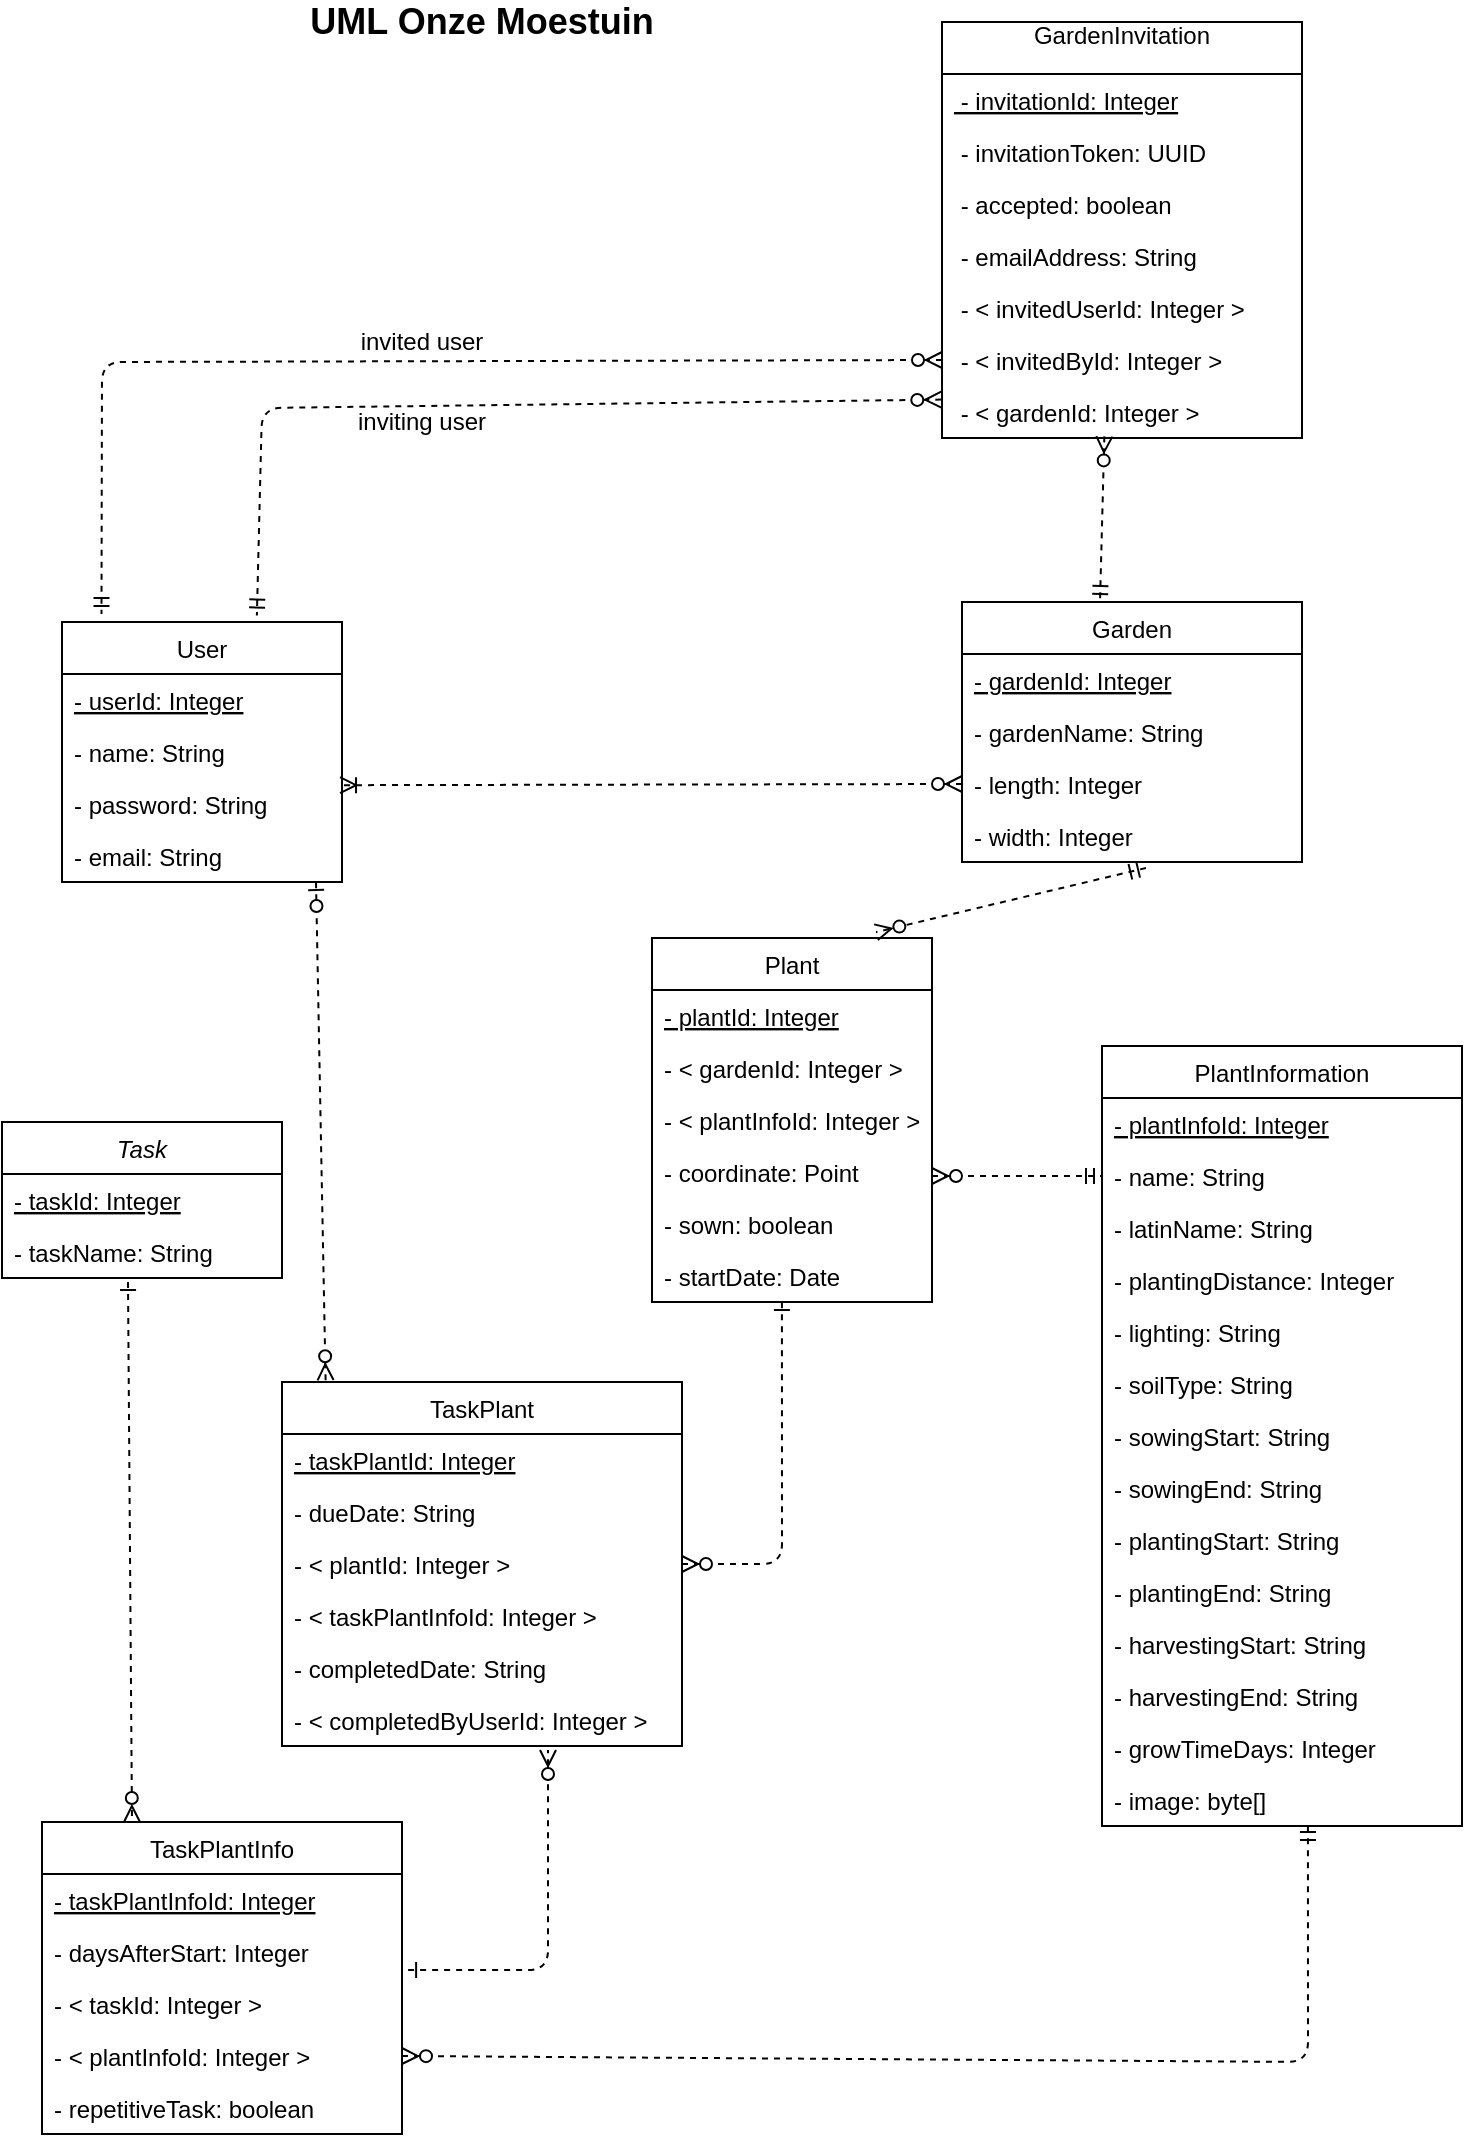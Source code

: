 <mxfile version="12.6.7" type="device"><diagram id="UogSrCtIEShTxzyLjX_1" name="Page-1"><mxGraphModel dx="1422" dy="1853" grid="1" gridSize="10" guides="1" tooltips="1" connect="1" arrows="1" fold="1" page="1" pageScale="1" pageWidth="850" pageHeight="1100" math="0" shadow="0"><root><mxCell id="0"/><mxCell id="1" parent="0"/><mxCell id="djUTZAOE7deF9iOS-QQW-1" value="User" style="swimlane;fontStyle=0;childLayout=stackLayout;horizontal=1;startSize=26;fillColor=none;horizontalStack=0;resizeParent=1;resizeParentMax=0;resizeLast=0;collapsible=1;marginBottom=0;" parent="1" vertex="1"><mxGeometry x="60" y="300" width="140" height="130" as="geometry"/></mxCell><mxCell id="djUTZAOE7deF9iOS-QQW-2" value="- userId: Integer" style="text;strokeColor=none;fillColor=none;align=left;verticalAlign=top;spacingLeft=4;spacingRight=4;overflow=hidden;rotatable=0;points=[[0,0.5],[1,0.5]];portConstraint=eastwest;fontStyle=4" parent="djUTZAOE7deF9iOS-QQW-1" vertex="1"><mxGeometry y="26" width="140" height="26" as="geometry"/></mxCell><mxCell id="djUTZAOE7deF9iOS-QQW-3" value="- name: String" style="text;strokeColor=none;fillColor=none;align=left;verticalAlign=top;spacingLeft=4;spacingRight=4;overflow=hidden;rotatable=0;points=[[0,0.5],[1,0.5]];portConstraint=eastwest;" parent="djUTZAOE7deF9iOS-QQW-1" vertex="1"><mxGeometry y="52" width="140" height="26" as="geometry"/></mxCell><mxCell id="djUTZAOE7deF9iOS-QQW-4" value="- password: String" style="text;strokeColor=none;fillColor=none;align=left;verticalAlign=top;spacingLeft=4;spacingRight=4;overflow=hidden;rotatable=0;points=[[0,0.5],[1,0.5]];portConstraint=eastwest;" parent="djUTZAOE7deF9iOS-QQW-1" vertex="1"><mxGeometry y="78" width="140" height="26" as="geometry"/></mxCell><mxCell id="3kXvqW-zchwsD1pzAPGb-5" value="- email: String" style="text;strokeColor=none;fillColor=none;align=left;verticalAlign=top;spacingLeft=4;spacingRight=4;overflow=hidden;rotatable=0;points=[[0,0.5],[1,0.5]];portConstraint=eastwest;labelBackgroundColor=none;" parent="djUTZAOE7deF9iOS-QQW-1" vertex="1"><mxGeometry y="104" width="140" height="26" as="geometry"/></mxCell><mxCell id="djUTZAOE7deF9iOS-QQW-5" value="Garden" style="swimlane;fontStyle=0;childLayout=stackLayout;horizontal=1;startSize=26;fillColor=none;horizontalStack=0;resizeParent=1;resizeParentMax=0;resizeLast=0;collapsible=1;marginBottom=0;resizeHeight=1;resizeWidth=1;" parent="1" vertex="1"><mxGeometry x="510" y="290" width="170" height="130" as="geometry"><mxRectangle x="480" y="150" width="70" height="26" as="alternateBounds"/></mxGeometry></mxCell><mxCell id="djUTZAOE7deF9iOS-QQW-6" value="- gardenId: Integer" style="text;strokeColor=none;fillColor=none;align=left;verticalAlign=top;spacingLeft=4;spacingRight=4;overflow=hidden;rotatable=0;points=[[0,0.5],[1,0.5]];portConstraint=eastwest;fontStyle=4" parent="djUTZAOE7deF9iOS-QQW-5" vertex="1"><mxGeometry y="26" width="170" height="26" as="geometry"/></mxCell><mxCell id="3kXvqW-zchwsD1pzAPGb-44" value="- gardenName: String" style="text;strokeColor=none;fillColor=none;align=left;verticalAlign=top;spacingLeft=4;spacingRight=4;overflow=hidden;rotatable=0;points=[[0,0.5],[1,0.5]];portConstraint=eastwest;" parent="djUTZAOE7deF9iOS-QQW-5" vertex="1"><mxGeometry y="52" width="170" height="26" as="geometry"/></mxCell><mxCell id="djUTZAOE7deF9iOS-QQW-7" value="- length: Integer" style="text;strokeColor=none;fillColor=none;align=left;verticalAlign=top;spacingLeft=4;spacingRight=4;overflow=hidden;rotatable=0;points=[[0,0.5],[1,0.5]];portConstraint=eastwest;" parent="djUTZAOE7deF9iOS-QQW-5" vertex="1"><mxGeometry y="78" width="170" height="26" as="geometry"/></mxCell><mxCell id="djUTZAOE7deF9iOS-QQW-23" value="- width: Integer" style="text;strokeColor=none;fillColor=none;align=left;verticalAlign=top;spacingLeft=4;spacingRight=4;overflow=hidden;rotatable=0;points=[[0,0.5],[1,0.5]];portConstraint=eastwest;" parent="djUTZAOE7deF9iOS-QQW-5" vertex="1"><mxGeometry y="104" width="170" height="26" as="geometry"/></mxCell><mxCell id="djUTZAOE7deF9iOS-QQW-35" value="PlantInformation" style="swimlane;fontStyle=0;childLayout=stackLayout;horizontal=1;startSize=26;fillColor=none;horizontalStack=0;resizeParent=1;resizeParentMax=0;resizeLast=0;collapsible=1;marginBottom=0;" parent="1" vertex="1"><mxGeometry x="580" y="512" width="180" height="390" as="geometry"/></mxCell><mxCell id="djUTZAOE7deF9iOS-QQW-36" value="- plantInfoId: Integer" style="text;strokeColor=none;fillColor=none;align=left;verticalAlign=top;spacingLeft=4;spacingRight=4;overflow=hidden;rotatable=0;points=[[0,0.5],[1,0.5]];portConstraint=eastwest;fontStyle=4" parent="djUTZAOE7deF9iOS-QQW-35" vertex="1"><mxGeometry y="26" width="180" height="26" as="geometry"/></mxCell><mxCell id="3kXvqW-zchwsD1pzAPGb-3" value="- name: String" style="text;strokeColor=none;fillColor=none;align=left;verticalAlign=top;spacingLeft=4;spacingRight=4;overflow=hidden;rotatable=0;points=[[0,0.5],[1,0.5]];portConstraint=eastwest;" parent="djUTZAOE7deF9iOS-QQW-35" vertex="1"><mxGeometry y="52" width="180" height="26" as="geometry"/></mxCell><mxCell id="djUTZAOE7deF9iOS-QQW-37" value="- latinName: String" style="text;strokeColor=none;fillColor=none;align=left;verticalAlign=top;spacingLeft=4;spacingRight=4;overflow=hidden;rotatable=0;points=[[0,0.5],[1,0.5]];portConstraint=eastwest;" parent="djUTZAOE7deF9iOS-QQW-35" vertex="1"><mxGeometry y="78" width="180" height="26" as="geometry"/></mxCell><mxCell id="djUTZAOE7deF9iOS-QQW-38" value="- plantingDistance: Integer" style="text;strokeColor=none;fillColor=none;align=left;verticalAlign=top;spacingLeft=4;spacingRight=4;overflow=hidden;rotatable=0;points=[[0,0.5],[1,0.5]];portConstraint=eastwest;" parent="djUTZAOE7deF9iOS-QQW-35" vertex="1"><mxGeometry y="104" width="180" height="26" as="geometry"/></mxCell><mxCell id="djUTZAOE7deF9iOS-QQW-39" value="- lighting: String" style="text;strokeColor=none;fillColor=none;align=left;verticalAlign=top;spacingLeft=4;spacingRight=4;overflow=hidden;rotatable=0;points=[[0,0.5],[1,0.5]];portConstraint=eastwest;" parent="djUTZAOE7deF9iOS-QQW-35" vertex="1"><mxGeometry y="130" width="180" height="26" as="geometry"/></mxCell><mxCell id="djUTZAOE7deF9iOS-QQW-40" value="- soilType: String" style="text;strokeColor=none;fillColor=none;align=left;verticalAlign=top;spacingLeft=4;spacingRight=4;overflow=hidden;rotatable=0;points=[[0,0.5],[1,0.5]];portConstraint=eastwest;" parent="djUTZAOE7deF9iOS-QQW-35" vertex="1"><mxGeometry y="156" width="180" height="26" as="geometry"/></mxCell><mxCell id="djUTZAOE7deF9iOS-QQW-41" value="- sowingStart: String" style="text;strokeColor=none;fillColor=none;align=left;verticalAlign=top;spacingLeft=4;spacingRight=4;overflow=hidden;rotatable=0;points=[[0,0.5],[1,0.5]];portConstraint=eastwest;" parent="djUTZAOE7deF9iOS-QQW-35" vertex="1"><mxGeometry y="182" width="180" height="26" as="geometry"/></mxCell><mxCell id="djUTZAOE7deF9iOS-QQW-43" value="- sowingEnd: String" style="text;strokeColor=none;fillColor=none;align=left;verticalAlign=top;spacingLeft=4;spacingRight=4;overflow=hidden;rotatable=0;points=[[0,0.5],[1,0.5]];portConstraint=eastwest;" parent="djUTZAOE7deF9iOS-QQW-35" vertex="1"><mxGeometry y="208" width="180" height="26" as="geometry"/></mxCell><mxCell id="djUTZAOE7deF9iOS-QQW-44" value="- plantingStart: String" style="text;strokeColor=none;fillColor=none;align=left;verticalAlign=top;spacingLeft=4;spacingRight=4;overflow=hidden;rotatable=0;points=[[0,0.5],[1,0.5]];portConstraint=eastwest;" parent="djUTZAOE7deF9iOS-QQW-35" vertex="1"><mxGeometry y="234" width="180" height="26" as="geometry"/></mxCell><mxCell id="djUTZAOE7deF9iOS-QQW-45" value="- plantingEnd: String" style="text;strokeColor=none;fillColor=none;align=left;verticalAlign=top;spacingLeft=4;spacingRight=4;overflow=hidden;rotatable=0;points=[[0,0.5],[1,0.5]];portConstraint=eastwest;" parent="djUTZAOE7deF9iOS-QQW-35" vertex="1"><mxGeometry y="260" width="180" height="26" as="geometry"/></mxCell><mxCell id="djUTZAOE7deF9iOS-QQW-46" value="- harvestingStart: String" style="text;strokeColor=none;fillColor=none;align=left;verticalAlign=top;spacingLeft=4;spacingRight=4;overflow=hidden;rotatable=0;points=[[0,0.5],[1,0.5]];portConstraint=eastwest;" parent="djUTZAOE7deF9iOS-QQW-35" vertex="1"><mxGeometry y="286" width="180" height="26" as="geometry"/></mxCell><mxCell id="djUTZAOE7deF9iOS-QQW-47" value="- harvestingEnd: String" style="text;strokeColor=none;fillColor=none;align=left;verticalAlign=top;spacingLeft=4;spacingRight=4;overflow=hidden;rotatable=0;points=[[0,0.5],[1,0.5]];portConstraint=eastwest;" parent="djUTZAOE7deF9iOS-QQW-35" vertex="1"><mxGeometry y="312" width="180" height="26" as="geometry"/></mxCell><mxCell id="djUTZAOE7deF9iOS-QQW-88" value="- growTimeDays: Integer" style="text;strokeColor=none;fillColor=none;align=left;verticalAlign=top;spacingLeft=4;spacingRight=4;overflow=hidden;rotatable=0;points=[[0,0.5],[1,0.5]];portConstraint=eastwest;" parent="djUTZAOE7deF9iOS-QQW-35" vertex="1"><mxGeometry y="338" width="180" height="26" as="geometry"/></mxCell><mxCell id="djUTZAOE7deF9iOS-QQW-75" value="- image: byte[]&#xA;" style="text;strokeColor=none;fillColor=none;align=left;verticalAlign=top;spacingLeft=4;spacingRight=4;overflow=hidden;rotatable=0;points=[[0,0.5],[1,0.5]];portConstraint=eastwest;labelBackgroundColor=none;" parent="djUTZAOE7deF9iOS-QQW-35" vertex="1"><mxGeometry y="364" width="180" height="26" as="geometry"/></mxCell><mxCell id="djUTZAOE7deF9iOS-QQW-49" value="Plant" style="swimlane;fontStyle=0;childLayout=stackLayout;horizontal=1;startSize=26;fillColor=none;horizontalStack=0;resizeParent=1;resizeParentMax=0;resizeLast=0;collapsible=1;marginBottom=0;" parent="1" vertex="1"><mxGeometry x="355" y="458" width="140" height="182" as="geometry"/></mxCell><mxCell id="djUTZAOE7deF9iOS-QQW-50" value="- plantId: Integer" style="text;strokeColor=none;fillColor=none;align=left;verticalAlign=top;spacingLeft=4;spacingRight=4;overflow=hidden;rotatable=0;points=[[0,0.5],[1,0.5]];portConstraint=eastwest;fontStyle=4" parent="djUTZAOE7deF9iOS-QQW-49" vertex="1"><mxGeometry y="26" width="140" height="26" as="geometry"/></mxCell><mxCell id="djUTZAOE7deF9iOS-QQW-51" value="- &lt; gardenId: Integer &gt;" style="text;strokeColor=none;fillColor=none;align=left;verticalAlign=top;spacingLeft=4;spacingRight=4;overflow=hidden;rotatable=0;points=[[0,0.5],[1,0.5]];portConstraint=eastwest;fontStyle=0" parent="djUTZAOE7deF9iOS-QQW-49" vertex="1"><mxGeometry y="52" width="140" height="26" as="geometry"/></mxCell><mxCell id="djUTZAOE7deF9iOS-QQW-53" value="- &lt; plantInfoId: Integer &gt;" style="text;strokeColor=none;fillColor=none;align=left;verticalAlign=top;spacingLeft=4;spacingRight=4;overflow=hidden;rotatable=0;points=[[0,0.5],[1,0.5]];portConstraint=eastwest;" parent="djUTZAOE7deF9iOS-QQW-49" vertex="1"><mxGeometry y="78" width="140" height="26" as="geometry"/></mxCell><mxCell id="djUTZAOE7deF9iOS-QQW-54" value="- coordinate: Point" style="text;strokeColor=none;fillColor=none;align=left;verticalAlign=top;spacingLeft=4;spacingRight=4;overflow=hidden;rotatable=0;points=[[0,0.5],[1,0.5]];portConstraint=eastwest;" parent="djUTZAOE7deF9iOS-QQW-49" vertex="1"><mxGeometry y="104" width="140" height="26" as="geometry"/></mxCell><mxCell id="djUTZAOE7deF9iOS-QQW-55" value="- sown: boolean" style="text;strokeColor=none;fillColor=none;align=left;verticalAlign=top;spacingLeft=4;spacingRight=4;overflow=hidden;rotatable=0;points=[[0,0.5],[1,0.5]];portConstraint=eastwest;" parent="djUTZAOE7deF9iOS-QQW-49" vertex="1"><mxGeometry y="130" width="140" height="26" as="geometry"/></mxCell><mxCell id="djUTZAOE7deF9iOS-QQW-57" value="- startDate: Date" style="text;strokeColor=none;fillColor=none;align=left;verticalAlign=top;spacingLeft=4;spacingRight=4;overflow=hidden;rotatable=0;points=[[0,0.5],[1,0.5]];portConstraint=eastwest;" parent="djUTZAOE7deF9iOS-QQW-49" vertex="1"><mxGeometry y="156" width="140" height="26" as="geometry"/></mxCell><mxCell id="djUTZAOE7deF9iOS-QQW-69" value="TaskPlant" style="swimlane;fontStyle=0;childLayout=stackLayout;horizontal=1;startSize=26;fillColor=none;horizontalStack=0;resizeParent=1;resizeParentMax=0;resizeLast=0;collapsible=1;marginBottom=0;" parent="1" vertex="1"><mxGeometry x="170" y="680" width="200" height="182" as="geometry"/></mxCell><mxCell id="djUTZAOE7deF9iOS-QQW-73" value="- taskPlantId: Integer" style="text;strokeColor=none;fillColor=none;align=left;verticalAlign=top;spacingLeft=4;spacingRight=4;overflow=hidden;rotatable=0;points=[[0,0.5],[1,0.5]];portConstraint=eastwest;fontStyle=4" parent="djUTZAOE7deF9iOS-QQW-69" vertex="1"><mxGeometry y="26" width="200" height="26" as="geometry"/></mxCell><mxCell id="3kXvqW-zchwsD1pzAPGb-43" value="- dueDate: String" style="text;strokeColor=none;fillColor=none;align=left;verticalAlign=top;spacingLeft=4;spacingRight=4;overflow=hidden;rotatable=0;points=[[0,0.5],[1,0.5]];portConstraint=eastwest;" parent="djUTZAOE7deF9iOS-QQW-69" vertex="1"><mxGeometry y="52" width="200" height="26" as="geometry"/></mxCell><mxCell id="202ROL2g0Z5YYktpvUlY-7" value="- &lt; plantId: Integer &gt;" style="text;strokeColor=none;fillColor=none;align=left;verticalAlign=top;spacingLeft=4;spacingRight=4;overflow=hidden;rotatable=0;points=[[0,0.5],[1,0.5]];portConstraint=eastwest;" parent="djUTZAOE7deF9iOS-QQW-69" vertex="1"><mxGeometry y="78" width="200" height="26" as="geometry"/></mxCell><mxCell id="202ROL2g0Z5YYktpvUlY-8" value="- &lt; taskPlantInfoId: Integer &gt;" style="text;strokeColor=none;fillColor=none;align=left;verticalAlign=top;spacingLeft=4;spacingRight=4;overflow=hidden;rotatable=0;points=[[0,0.5],[1,0.5]];portConstraint=eastwest;" parent="djUTZAOE7deF9iOS-QQW-69" vertex="1"><mxGeometry y="104" width="200" height="26" as="geometry"/></mxCell><mxCell id="202ROL2g0Z5YYktpvUlY-9" value="- completedDate: String" style="text;strokeColor=none;fillColor=none;align=left;verticalAlign=top;spacingLeft=4;spacingRight=4;overflow=hidden;rotatable=0;points=[[0,0.5],[1,0.5]];portConstraint=eastwest;" parent="djUTZAOE7deF9iOS-QQW-69" vertex="1"><mxGeometry y="130" width="200" height="26" as="geometry"/></mxCell><mxCell id="202ROL2g0Z5YYktpvUlY-10" value="- &lt; completedByUserId: Integer &gt;" style="text;strokeColor=none;fillColor=none;align=left;verticalAlign=top;spacingLeft=4;spacingRight=4;overflow=hidden;rotatable=0;points=[[0,0.5],[1,0.5]];portConstraint=eastwest;" parent="djUTZAOE7deF9iOS-QQW-69" vertex="1"><mxGeometry y="156" width="200" height="26" as="geometry"/></mxCell><mxCell id="3kXvqW-zchwsD1pzAPGb-6" value="TaskPlantInfo" style="swimlane;fontStyle=0;childLayout=stackLayout;horizontal=1;startSize=26;fillColor=none;horizontalStack=0;resizeParent=1;resizeParentMax=0;resizeLast=0;collapsible=1;marginBottom=0;labelBackgroundColor=none;" parent="1" vertex="1"><mxGeometry x="50" y="900" width="180" height="156" as="geometry"/></mxCell><mxCell id="3kXvqW-zchwsD1pzAPGb-8" value="- taskPlantInfoId: Integer" style="text;strokeColor=none;fillColor=none;align=left;verticalAlign=top;spacingLeft=4;spacingRight=4;overflow=hidden;rotatable=0;points=[[0,0.5],[1,0.5]];portConstraint=eastwest;fontStyle=4" parent="3kXvqW-zchwsD1pzAPGb-6" vertex="1"><mxGeometry y="26" width="180" height="26" as="geometry"/></mxCell><mxCell id="202ROL2g0Z5YYktpvUlY-2" value="- daysAfterStart: Integer" style="text;strokeColor=none;fillColor=none;align=left;verticalAlign=top;spacingLeft=4;spacingRight=4;overflow=hidden;rotatable=0;points=[[0,0.5],[1,0.5]];portConstraint=eastwest;" parent="3kXvqW-zchwsD1pzAPGb-6" vertex="1"><mxGeometry y="52" width="180" height="26" as="geometry"/></mxCell><mxCell id="202ROL2g0Z5YYktpvUlY-3" value="- &lt; taskId: Integer &gt;" style="text;strokeColor=none;fillColor=none;align=left;verticalAlign=top;spacingLeft=4;spacingRight=4;overflow=hidden;rotatable=0;points=[[0,0.5],[1,0.5]];portConstraint=eastwest;" parent="3kXvqW-zchwsD1pzAPGb-6" vertex="1"><mxGeometry y="78" width="180" height="26" as="geometry"/></mxCell><mxCell id="202ROL2g0Z5YYktpvUlY-4" value="- &lt; plantInfoId: Integer &gt;" style="text;strokeColor=none;fillColor=none;align=left;verticalAlign=top;spacingLeft=4;spacingRight=4;overflow=hidden;rotatable=0;points=[[0,0.5],[1,0.5]];portConstraint=eastwest;" parent="3kXvqW-zchwsD1pzAPGb-6" vertex="1"><mxGeometry y="104" width="180" height="26" as="geometry"/></mxCell><mxCell id="202ROL2g0Z5YYktpvUlY-13" value="- repetitiveTask: boolean" style="text;strokeColor=none;fillColor=none;align=left;verticalAlign=top;spacingLeft=4;spacingRight=4;overflow=hidden;rotatable=0;points=[[0,0.5],[1,0.5]];portConstraint=eastwest;" parent="3kXvqW-zchwsD1pzAPGb-6" vertex="1"><mxGeometry y="130" width="180" height="26" as="geometry"/></mxCell><mxCell id="3kXvqW-zchwsD1pzAPGb-18" value="" style="fontSize=12;html=1;endArrow=ERoneToMany;startArrow=ERzeroToMany;exitX=0;exitY=0.5;exitDx=0;exitDy=0;dashed=1;entryX=0.993;entryY=0.138;entryDx=0;entryDy=0;entryPerimeter=0;" parent="1" source="djUTZAOE7deF9iOS-QQW-7" target="djUTZAOE7deF9iOS-QQW-4" edge="1"><mxGeometry width="100" height="100" relative="1" as="geometry"><mxPoint x="340" y="390" as="sourcePoint"/><mxPoint x="203" y="361" as="targetPoint"/></mxGeometry></mxCell><mxCell id="3kXvqW-zchwsD1pzAPGb-21" value="" style="fontSize=12;html=1;endArrow=ERzeroToMany;startArrow=ERmandOne;exitX=0.541;exitY=1.115;exitDx=0;exitDy=0;exitPerimeter=0;dashed=1;rounded=0;entryX=0.8;entryY=-0.016;entryDx=0;entryDy=0;entryPerimeter=0;" parent="1" source="djUTZAOE7deF9iOS-QQW-23" target="djUTZAOE7deF9iOS-QQW-49" edge="1"><mxGeometry width="100" height="100" relative="1" as="geometry"><mxPoint x="260" y="500" as="sourcePoint"/><mxPoint x="510" y="470" as="targetPoint"/><Array as="points"/></mxGeometry></mxCell><mxCell id="3kXvqW-zchwsD1pzAPGb-27" value="" style="fontSize=12;html=1;endArrow=ERmandOne;dashed=1;startArrow=ERzeroToMany;startFill=1;entryX=0;entryY=0.5;entryDx=0;entryDy=0;" parent="1" target="3kXvqW-zchwsD1pzAPGb-3" edge="1"><mxGeometry width="100" height="100" relative="1" as="geometry"><mxPoint x="495" y="577" as="sourcePoint"/><mxPoint x="580" y="674" as="targetPoint"/></mxGeometry></mxCell><mxCell id="3kXvqW-zchwsD1pzAPGb-30" value="" style="fontSize=12;html=1;endArrow=ERmandOne;exitX=1;exitY=0.5;exitDx=0;exitDy=0;dashed=1;startArrow=ERzeroToMany;startFill=1;entryX=0.572;entryY=0.962;entryDx=0;entryDy=0;entryPerimeter=0;" parent="1" source="202ROL2g0Z5YYktpvUlY-4" target="djUTZAOE7deF9iOS-QQW-75" edge="1"><mxGeometry width="100" height="100" relative="1" as="geometry"><mxPoint x="370" y="850" as="sourcePoint"/><mxPoint x="577" y="789" as="targetPoint"/><Array as="points"><mxPoint x="683" y="1020"/></Array></mxGeometry></mxCell><mxCell id="3kXvqW-zchwsD1pzAPGb-32" value="" style="fontSize=12;html=1;endArrow=ERone;endFill=1;dashed=1;entryX=0.464;entryY=1;entryDx=0;entryDy=0;entryPerimeter=0;startArrow=ERzeroToMany;startFill=1;" parent="1" source="djUTZAOE7deF9iOS-QQW-69" target="djUTZAOE7deF9iOS-QQW-57" edge="1"><mxGeometry width="100" height="100" relative="1" as="geometry"><mxPoint x="350" y="1000" as="sourcePoint"/><mxPoint x="430" y="670" as="targetPoint"/><Array as="points"><mxPoint x="420" y="771"/></Array></mxGeometry></mxCell><mxCell id="3kXvqW-zchwsD1pzAPGb-33" value="Task" style="swimlane;fontStyle=2;childLayout=stackLayout;horizontal=1;startSize=26;fillColor=none;horizontalStack=0;resizeParent=1;resizeParentMax=0;resizeLast=0;collapsible=1;marginBottom=0;labelBackgroundColor=none;" parent="1" vertex="1"><mxGeometry x="30" y="550" width="140" height="78" as="geometry"/></mxCell><mxCell id="3kXvqW-zchwsD1pzAPGb-34" value="- taskId: Integer" style="text;strokeColor=none;fillColor=none;align=left;verticalAlign=top;spacingLeft=4;spacingRight=4;overflow=hidden;rotatable=0;points=[[0,0.5],[1,0.5]];portConstraint=eastwest;fontStyle=4" parent="3kXvqW-zchwsD1pzAPGb-33" vertex="1"><mxGeometry y="26" width="140" height="26" as="geometry"/></mxCell><mxCell id="3kXvqW-zchwsD1pzAPGb-35" value="- taskName: String" style="text;strokeColor=none;fillColor=none;align=left;verticalAlign=top;spacingLeft=4;spacingRight=4;overflow=hidden;rotatable=0;points=[[0,0.5],[1,0.5]];portConstraint=eastwest;" parent="3kXvqW-zchwsD1pzAPGb-33" vertex="1"><mxGeometry y="52" width="140" height="26" as="geometry"/></mxCell><mxCell id="3kXvqW-zchwsD1pzAPGb-40" value="&lt;b style=&quot;font-size: 18px;&quot;&gt;UML Onze Moestuin&lt;/b&gt;" style="text;html=1;strokeColor=none;fillColor=none;align=center;verticalAlign=middle;whiteSpace=wrap;rounded=0;labelBackgroundColor=none;fontSize=18;" parent="1" vertex="1"><mxGeometry x="125" y="-10" width="290" height="20" as="geometry"/></mxCell><mxCell id="202ROL2g0Z5YYktpvUlY-6" value="" style="fontSize=12;html=1;endArrow=ERzeroToMany;startArrow=ERone;entryX=0.25;entryY=0;entryDx=0;entryDy=0;exitX=0.45;exitY=1.077;exitDx=0;exitDy=0;exitPerimeter=0;dashed=1;startFill=0;" parent="1" source="3kXvqW-zchwsD1pzAPGb-35" target="3kXvqW-zchwsD1pzAPGb-6" edge="1"><mxGeometry width="100" height="100" relative="1" as="geometry"><mxPoint x="90" y="740" as="sourcePoint"/><mxPoint x="190" y="640" as="targetPoint"/></mxGeometry></mxCell><mxCell id="202ROL2g0Z5YYktpvUlY-12" value="" style="fontSize=12;html=1;endArrow=ERzeroToMany;startArrow=ERone;dashed=1;exitX=1.017;exitY=-0.154;exitDx=0;exitDy=0;exitPerimeter=0;startFill=0;" parent="1" source="202ROL2g0Z5YYktpvUlY-3" edge="1"><mxGeometry width="100" height="100" relative="1" as="geometry"><mxPoint x="270" y="990" as="sourcePoint"/><mxPoint x="303" y="864" as="targetPoint"/><Array as="points"><mxPoint x="303" y="974"/><mxPoint x="303" y="864"/><mxPoint x="303" y="880"/></Array></mxGeometry></mxCell><mxCell id="YOwr9WRY-ptLIcyEz-L3-1" value="GardenInvitation&#xA;" style="swimlane;fontStyle=0;childLayout=stackLayout;horizontal=1;startSize=26;fillColor=none;horizontalStack=0;resizeParent=1;resizeParentMax=0;resizeLast=0;collapsible=1;marginBottom=0;" parent="1" vertex="1"><mxGeometry x="500" width="180" height="208" as="geometry"/></mxCell><mxCell id="YOwr9WRY-ptLIcyEz-L3-2" value=" - invitationId: Integer" style="text;strokeColor=none;fillColor=none;align=left;verticalAlign=top;spacingLeft=4;spacingRight=4;overflow=hidden;rotatable=0;points=[[0,0.5],[1,0.5]];portConstraint=eastwest;fontStyle=4" parent="YOwr9WRY-ptLIcyEz-L3-1" vertex="1"><mxGeometry y="26" width="180" height="26" as="geometry"/></mxCell><mxCell id="YDl4qql3Bpwbh7ETJHwB-7" value=" - invitationToken: UUID" style="text;strokeColor=none;fillColor=none;align=left;verticalAlign=top;spacingLeft=4;spacingRight=4;overflow=hidden;rotatable=0;points=[[0,0.5],[1,0.5]];portConstraint=eastwest;" parent="YOwr9WRY-ptLIcyEz-L3-1" vertex="1"><mxGeometry y="52" width="180" height="26" as="geometry"/></mxCell><mxCell id="YOwr9WRY-ptLIcyEz-L3-3" value=" - accepted: boolean" style="text;strokeColor=none;fillColor=none;align=left;verticalAlign=top;spacingLeft=4;spacingRight=4;overflow=hidden;rotatable=0;points=[[0,0.5],[1,0.5]];portConstraint=eastwest;" parent="YOwr9WRY-ptLIcyEz-L3-1" vertex="1"><mxGeometry y="78" width="180" height="26" as="geometry"/></mxCell><mxCell id="YOwr9WRY-ptLIcyEz-L3-4" value=" - emailAddress: String" style="text;strokeColor=none;fillColor=none;align=left;verticalAlign=top;spacingLeft=4;spacingRight=4;overflow=hidden;rotatable=0;points=[[0,0.5],[1,0.5]];portConstraint=eastwest;" parent="YOwr9WRY-ptLIcyEz-L3-1" vertex="1"><mxGeometry y="104" width="180" height="26" as="geometry"/></mxCell><mxCell id="YOwr9WRY-ptLIcyEz-L3-5" value=" - &lt; invitedUserId: Integer &gt;" style="text;strokeColor=none;fillColor=none;align=left;verticalAlign=top;spacingLeft=4;spacingRight=4;overflow=hidden;rotatable=0;points=[[0,0.5],[1,0.5]];portConstraint=eastwest;" parent="YOwr9WRY-ptLIcyEz-L3-1" vertex="1"><mxGeometry y="130" width="180" height="26" as="geometry"/></mxCell><mxCell id="YOwr9WRY-ptLIcyEz-L3-6" value=" - &lt; invitedById: Integer &gt;" style="text;strokeColor=none;fillColor=none;align=left;verticalAlign=top;spacingLeft=4;spacingRight=4;overflow=hidden;rotatable=0;points=[[0,0.5],[1,0.5]];portConstraint=eastwest;" parent="YOwr9WRY-ptLIcyEz-L3-1" vertex="1"><mxGeometry y="156" width="180" height="26" as="geometry"/></mxCell><mxCell id="YOwr9WRY-ptLIcyEz-L3-7" value=" - &lt; gardenId: Integer &gt;" style="text;strokeColor=none;fillColor=none;align=left;verticalAlign=top;spacingLeft=4;spacingRight=4;overflow=hidden;rotatable=0;points=[[0,0.5],[1,0.5]];portConstraint=eastwest;" parent="YOwr9WRY-ptLIcyEz-L3-1" vertex="1"><mxGeometry y="182" width="180" height="26" as="geometry"/></mxCell><mxCell id="YOwr9WRY-ptLIcyEz-L3-8" value="" style="fontSize=12;html=1;endArrow=ERmandOne;dashed=1;startArrow=ERzeroToMany;startFill=1;exitX=-0.002;exitY=0.262;exitDx=0;exitDy=0;entryX=0.696;entryY=-0.025;entryDx=0;entryDy=0;entryPerimeter=0;exitPerimeter=0;" parent="1" source="YOwr9WRY-ptLIcyEz-L3-7" target="djUTZAOE7deF9iOS-QQW-1" edge="1"><mxGeometry width="100" height="100" relative="1" as="geometry"><mxPoint x="500" y="90" as="sourcePoint"/><mxPoint x="70" y="193" as="targetPoint"/><Array as="points"><mxPoint x="160" y="193"/></Array></mxGeometry></mxCell><mxCell id="phoCnEdtSvXrXIgbBBjo-1" value="" style="fontSize=12;html=1;endArrow=ERmandOne;dashed=1;startArrow=ERzeroToMany;startFill=1;exitX=0;exitY=0.5;exitDx=0;exitDy=0;entryX=0.141;entryY=-0.031;entryDx=0;entryDy=0;entryPerimeter=0;" parent="1" source="YOwr9WRY-ptLIcyEz-L3-6" target="djUTZAOE7deF9iOS-QQW-1" edge="1"><mxGeometry width="100" height="100" relative="1" as="geometry"><mxPoint x="500" y="170" as="sourcePoint"/><mxPoint x="70" y="290" as="targetPoint"/><Array as="points"><mxPoint x="80" y="170"/></Array></mxGeometry></mxCell><mxCell id="phoCnEdtSvXrXIgbBBjo-2" value="" style="fontSize=12;html=1;endArrow=ERmandOne;dashed=1;startArrow=ERzeroToMany;startFill=1;exitX=0.451;exitY=0.969;exitDx=0;exitDy=0;exitPerimeter=0;" parent="1" source="YOwr9WRY-ptLIcyEz-L3-7" edge="1"><mxGeometry width="100" height="100" relative="1" as="geometry"><mxPoint x="580" y="232" as="sourcePoint"/><mxPoint x="579" y="290" as="targetPoint"/><Array as="points"/></mxGeometry></mxCell><mxCell id="Ym63QYHViJFPp8wTSiql-1" value="" style="fontSize=12;html=1;endArrow=ERzeroToOne;dashed=1;startArrow=ERzeroToMany;startFill=1;exitX=0.109;exitY=-0.005;exitDx=0;exitDy=0;exitPerimeter=0;endFill=1;" parent="1" source="djUTZAOE7deF9iOS-QQW-69" edge="1"><mxGeometry width="100" height="100" relative="1" as="geometry"><mxPoint x="530" y="326.25" as="sourcePoint"/><mxPoint x="187" y="430" as="targetPoint"/><Array as="points"/></mxGeometry></mxCell><mxCell id="YDl4qql3Bpwbh7ETJHwB-1" value="inviting user" style="text;html=1;strokeColor=none;fillColor=none;align=center;verticalAlign=middle;whiteSpace=wrap;rounded=0;" parent="1" vertex="1"><mxGeometry x="200" y="190" width="80" height="20" as="geometry"/></mxCell><mxCell id="YDl4qql3Bpwbh7ETJHwB-2" value="invited user" style="text;html=1;strokeColor=none;fillColor=none;align=center;verticalAlign=middle;whiteSpace=wrap;rounded=0;" parent="1" vertex="1"><mxGeometry x="200" y="150" width="80" height="20" as="geometry"/></mxCell><mxCell id="YDl4qql3Bpwbh7ETJHwB-4" style="edgeStyle=orthogonalEdgeStyle;rounded=0;orthogonalLoop=1;jettySize=auto;html=1;exitX=0.5;exitY=1;exitDx=0;exitDy=0;" parent="1" source="YDl4qql3Bpwbh7ETJHwB-2" target="YDl4qql3Bpwbh7ETJHwB-2" edge="1"><mxGeometry relative="1" as="geometry"/></mxCell></root></mxGraphModel></diagram></mxfile>